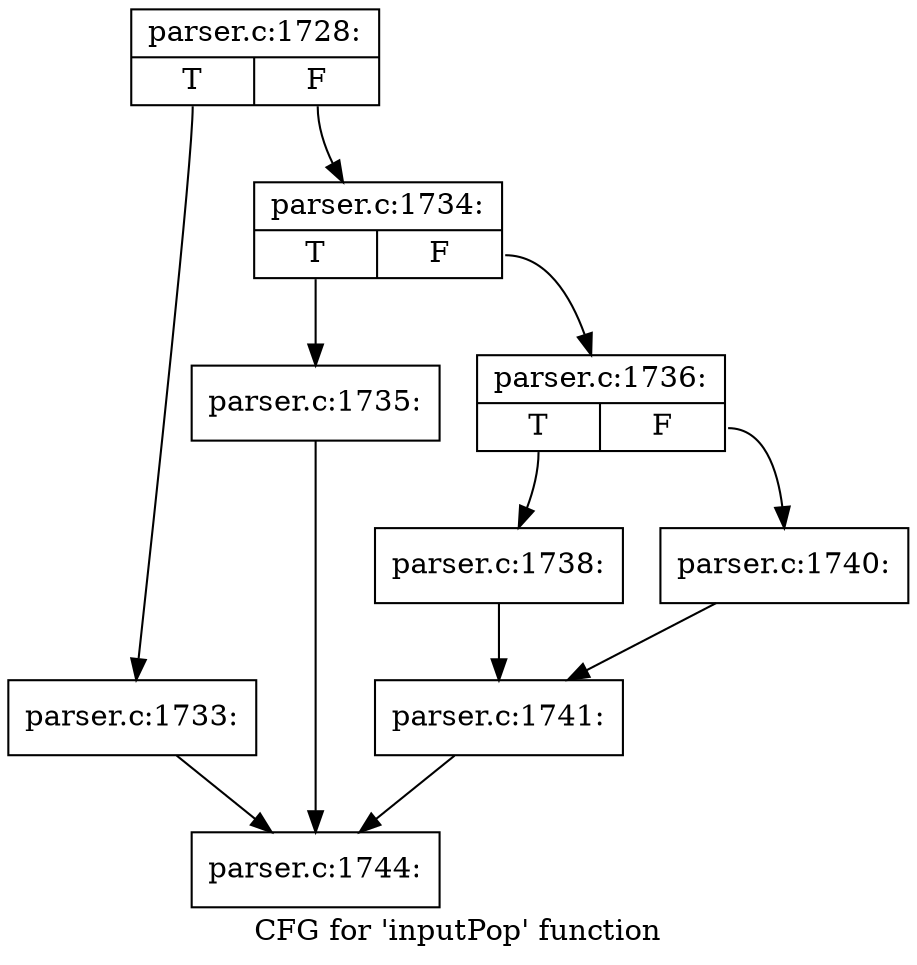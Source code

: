 digraph "CFG for 'inputPop' function" {
	label="CFG for 'inputPop' function";

	Node0x573f790 [shape=record,label="{parser.c:1728:|{<s0>T|<s1>F}}"];
	Node0x573f790:s0 -> Node0x56f7ff0;
	Node0x573f790:s1 -> Node0x56f8040;
	Node0x56f7ff0 [shape=record,label="{parser.c:1733:}"];
	Node0x56f7ff0 -> Node0x573f740;
	Node0x56f8040 [shape=record,label="{parser.c:1734:|{<s0>T|<s1>F}}"];
	Node0x56f8040:s0 -> Node0x56f8de0;
	Node0x56f8040:s1 -> Node0x56f8e30;
	Node0x56f8de0 [shape=record,label="{parser.c:1735:}"];
	Node0x56f8de0 -> Node0x573f740;
	Node0x56f8e30 [shape=record,label="{parser.c:1736:|{<s0>T|<s1>F}}"];
	Node0x56f8e30:s0 -> Node0x5747580;
	Node0x56f8e30:s1 -> Node0x5747620;
	Node0x5747580 [shape=record,label="{parser.c:1738:}"];
	Node0x5747580 -> Node0x57475d0;
	Node0x5747620 [shape=record,label="{parser.c:1740:}"];
	Node0x5747620 -> Node0x57475d0;
	Node0x57475d0 [shape=record,label="{parser.c:1741:}"];
	Node0x57475d0 -> Node0x573f740;
	Node0x573f740 [shape=record,label="{parser.c:1744:}"];
}
